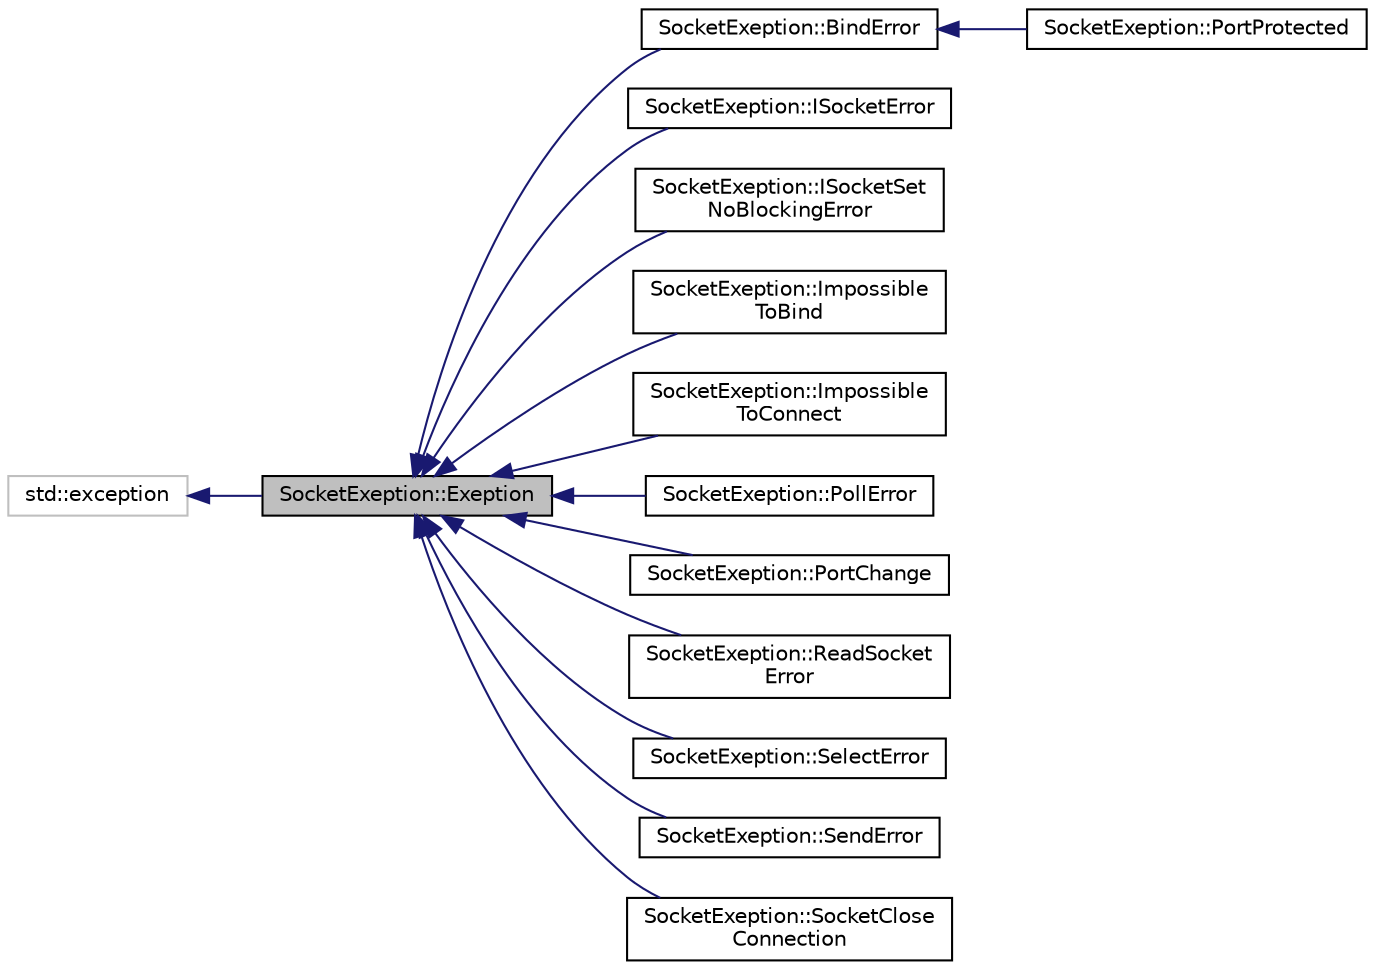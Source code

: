 digraph "SocketExeption::Exeption"
{
 // LATEX_PDF_SIZE
  edge [fontname="Helvetica",fontsize="10",labelfontname="Helvetica",labelfontsize="10"];
  node [fontname="Helvetica",fontsize="10",shape=record];
  rankdir="LR";
  Node1 [label="SocketExeption::Exeption",height=0.2,width=0.4,color="black", fillcolor="grey75", style="filled", fontcolor="black",tooltip=" "];
  Node2 -> Node1 [dir="back",color="midnightblue",fontsize="10",style="solid"];
  Node2 [label="std::exception",height=0.2,width=0.4,color="grey75", fillcolor="white", style="filled",tooltip=" "];
  Node1 -> Node3 [dir="back",color="midnightblue",fontsize="10",style="solid"];
  Node3 [label="SocketExeption::BindError",height=0.2,width=0.4,color="black", fillcolor="white", style="filled",URL="$class_socket_exeption_1_1_bind_error.html",tooltip=" "];
  Node3 -> Node4 [dir="back",color="midnightblue",fontsize="10",style="solid"];
  Node4 [label="SocketExeption::PortProtected",height=0.2,width=0.4,color="black", fillcolor="white", style="filled",URL="$class_socket_exeption_1_1_port_protected.html",tooltip=" "];
  Node1 -> Node5 [dir="back",color="midnightblue",fontsize="10",style="solid"];
  Node5 [label="SocketExeption::ISocketError",height=0.2,width=0.4,color="black", fillcolor="white", style="filled",URL="$class_socket_exeption_1_1_i_socket_error.html",tooltip=" "];
  Node1 -> Node6 [dir="back",color="midnightblue",fontsize="10",style="solid"];
  Node6 [label="SocketExeption::ISocketSet\lNoBlockingError",height=0.2,width=0.4,color="black", fillcolor="white", style="filled",URL="$class_socket_exeption_1_1_i_socket_set_no_blocking_error.html",tooltip=" "];
  Node1 -> Node7 [dir="back",color="midnightblue",fontsize="10",style="solid"];
  Node7 [label="SocketExeption::Impossible\lToBind",height=0.2,width=0.4,color="black", fillcolor="white", style="filled",URL="$class_socket_exeption_1_1_impossible_to_bind.html",tooltip=" "];
  Node1 -> Node8 [dir="back",color="midnightblue",fontsize="10",style="solid"];
  Node8 [label="SocketExeption::Impossible\lToConnect",height=0.2,width=0.4,color="black", fillcolor="white", style="filled",URL="$class_socket_exeption_1_1_impossible_to_connect.html",tooltip=" "];
  Node1 -> Node9 [dir="back",color="midnightblue",fontsize="10",style="solid"];
  Node9 [label="SocketExeption::PollError",height=0.2,width=0.4,color="black", fillcolor="white", style="filled",URL="$class_socket_exeption_1_1_poll_error.html",tooltip=" "];
  Node1 -> Node10 [dir="back",color="midnightblue",fontsize="10",style="solid"];
  Node10 [label="SocketExeption::PortChange",height=0.2,width=0.4,color="black", fillcolor="white", style="filled",URL="$class_socket_exeption_1_1_port_change.html",tooltip=" "];
  Node1 -> Node11 [dir="back",color="midnightblue",fontsize="10",style="solid"];
  Node11 [label="SocketExeption::ReadSocket\lError",height=0.2,width=0.4,color="black", fillcolor="white", style="filled",URL="$class_socket_exeption_1_1_read_socket_error.html",tooltip=" "];
  Node1 -> Node12 [dir="back",color="midnightblue",fontsize="10",style="solid"];
  Node12 [label="SocketExeption::SelectError",height=0.2,width=0.4,color="black", fillcolor="white", style="filled",URL="$class_socket_exeption_1_1_select_error.html",tooltip=" "];
  Node1 -> Node13 [dir="back",color="midnightblue",fontsize="10",style="solid"];
  Node13 [label="SocketExeption::SendError",height=0.2,width=0.4,color="black", fillcolor="white", style="filled",URL="$class_socket_exeption_1_1_send_error.html",tooltip=" "];
  Node1 -> Node14 [dir="back",color="midnightblue",fontsize="10",style="solid"];
  Node14 [label="SocketExeption::SocketClose\lConnection",height=0.2,width=0.4,color="black", fillcolor="white", style="filled",URL="$class_socket_exeption_1_1_socket_close_connection.html",tooltip=" "];
}
